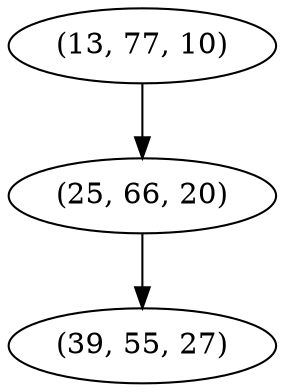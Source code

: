 digraph tree {
    "(13, 77, 10)";
    "(25, 66, 20)";
    "(39, 55, 27)";
    "(13, 77, 10)" -> "(25, 66, 20)";
    "(25, 66, 20)" -> "(39, 55, 27)";
}
